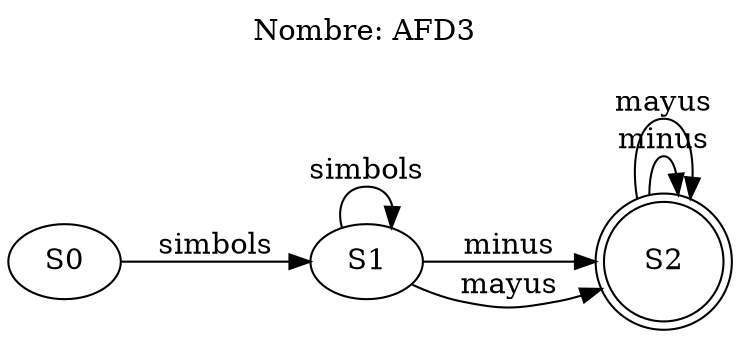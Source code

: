 digraph dibujo{ 
rankdir=LR; 
label = "Nombre: AFD3 " 
 labelloc = "t";  
S0->S1 [ label= "simbols" ]; 
S1->S1 [ label= "simbols" ]; 
S1->S2 [ label= "minus" ]; 
S1->S2 [ label= "mayus" ]; 
S2->S2 [ label= "minus" ]; 
S2->S2 [ label= "mayus" ]; 
S2 [shape=doublecircle label = " S2 " ]; 
 }
